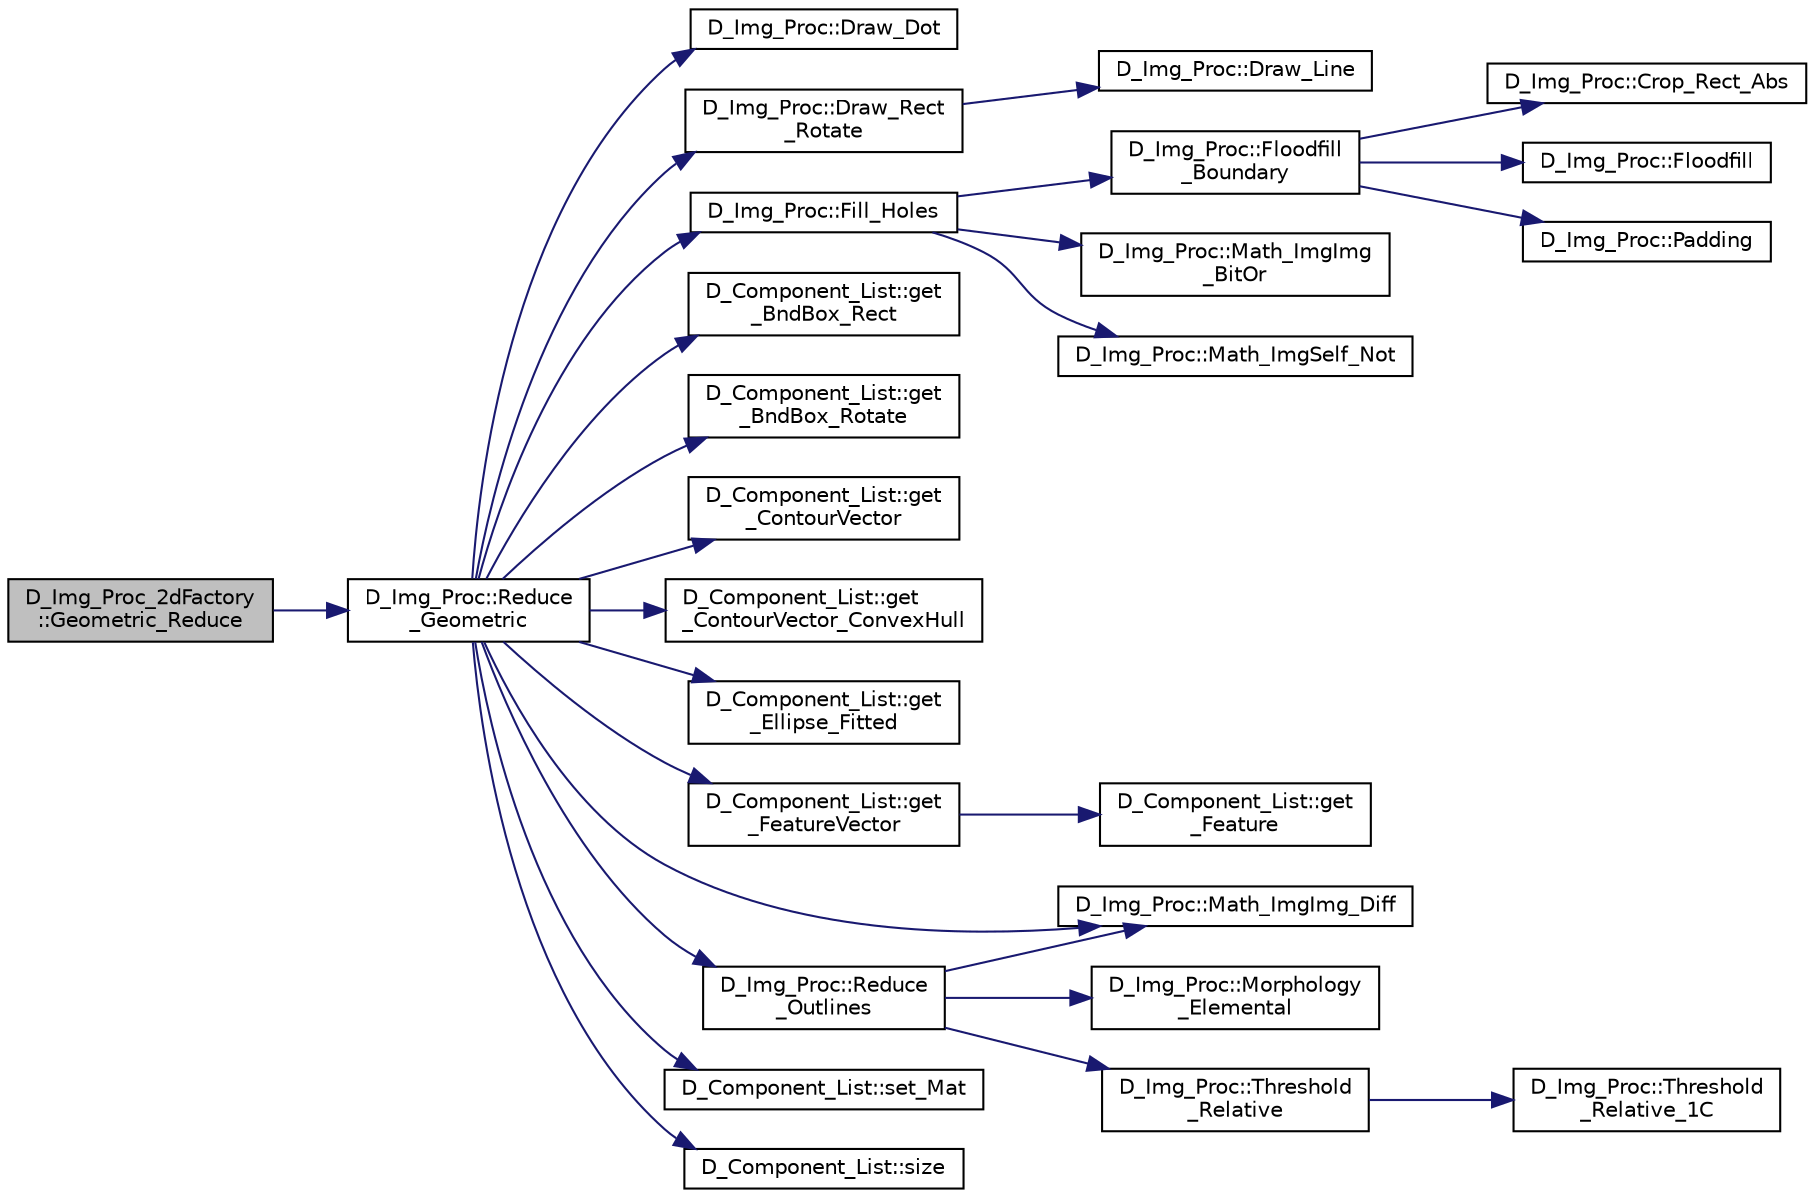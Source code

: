 digraph "D_Img_Proc_2dFactory::Geometric_Reduce"
{
 // LATEX_PDF_SIZE
  edge [fontname="Helvetica",fontsize="10",labelfontname="Helvetica",labelfontsize="10"];
  node [fontname="Helvetica",fontsize="10",shape=record];
  rankdir="LR";
  Node1 [label="D_Img_Proc_2dFactory\l::Geometric_Reduce",height=0.2,width=0.4,color="black", fillcolor="grey75", style="filled", fontcolor="black",tooltip=" "];
  Node1 -> Node2 [color="midnightblue",fontsize="10",style="solid"];
  Node2 [label="D_Img_Proc::Reduce\l_Geometric",height=0.2,width=0.4,color="black", fillcolor="white", style="filled",URL="$class_d___img___proc.html#af65dc229816da71c414ad09829e6afde",tooltip=" "];
  Node2 -> Node3 [color="midnightblue",fontsize="10",style="solid"];
  Node3 [label="D_Img_Proc::Draw_Dot",height=0.2,width=0.4,color="black", fillcolor="white", style="filled",URL="$class_d___img___proc.html#abe921e703560620725d50a23dc609a06",tooltip=" "];
  Node2 -> Node4 [color="midnightblue",fontsize="10",style="solid"];
  Node4 [label="D_Img_Proc::Draw_Rect\l_Rotate",height=0.2,width=0.4,color="black", fillcolor="white", style="filled",URL="$class_d___img___proc.html#af3cb1ff42d02d6e81aff0a0ba3850d2b",tooltip=" "];
  Node4 -> Node5 [color="midnightblue",fontsize="10",style="solid"];
  Node5 [label="D_Img_Proc::Draw_Line",height=0.2,width=0.4,color="black", fillcolor="white", style="filled",URL="$class_d___img___proc.html#ad3e6299e2de72041310ee0cbb31bec9d",tooltip=" "];
  Node2 -> Node6 [color="midnightblue",fontsize="10",style="solid"];
  Node6 [label="D_Img_Proc::Fill_Holes",height=0.2,width=0.4,color="black", fillcolor="white", style="filled",URL="$class_d___img___proc.html#a6ab5ab8317fa82ebeb23544e2512b1a3",tooltip=" "];
  Node6 -> Node7 [color="midnightblue",fontsize="10",style="solid"];
  Node7 [label="D_Img_Proc::Floodfill\l_Boundary",height=0.2,width=0.4,color="black", fillcolor="white", style="filled",URL="$class_d___img___proc.html#a530cd7a8040af81761aca214ca671694",tooltip=" "];
  Node7 -> Node8 [color="midnightblue",fontsize="10",style="solid"];
  Node8 [label="D_Img_Proc::Crop_Rect_Abs",height=0.2,width=0.4,color="black", fillcolor="white", style="filled",URL="$class_d___img___proc.html#a7d8de715a15ff62db57fdc8a2d86809f",tooltip=" "];
  Node7 -> Node9 [color="midnightblue",fontsize="10",style="solid"];
  Node9 [label="D_Img_Proc::Floodfill",height=0.2,width=0.4,color="black", fillcolor="white", style="filled",URL="$class_d___img___proc.html#a06675a5a2b2df6efe7870e06e85e4d59",tooltip=" "];
  Node7 -> Node10 [color="midnightblue",fontsize="10",style="solid"];
  Node10 [label="D_Img_Proc::Padding",height=0.2,width=0.4,color="black", fillcolor="white", style="filled",URL="$class_d___img___proc.html#a722d985072ba953a6fc7cfa100a0eaaf",tooltip=" "];
  Node6 -> Node11 [color="midnightblue",fontsize="10",style="solid"];
  Node11 [label="D_Img_Proc::Math_ImgImg\l_BitOr",height=0.2,width=0.4,color="black", fillcolor="white", style="filled",URL="$class_d___img___proc.html#a0cab11d546ef9a33b6925ce94a9e7959",tooltip=" "];
  Node6 -> Node12 [color="midnightblue",fontsize="10",style="solid"];
  Node12 [label="D_Img_Proc::Math_ImgSelf_Not",height=0.2,width=0.4,color="black", fillcolor="white", style="filled",URL="$class_d___img___proc.html#a16a22a2617292a637345bf93fcd7934f",tooltip=" "];
  Node2 -> Node13 [color="midnightblue",fontsize="10",style="solid"];
  Node13 [label="D_Component_List::get\l_BndBox_Rect",height=0.2,width=0.4,color="black", fillcolor="white", style="filled",URL="$class_d___component___list.html#a9c6a949d30c9fc70668e4530be83fa2a",tooltip=" "];
  Node2 -> Node14 [color="midnightblue",fontsize="10",style="solid"];
  Node14 [label="D_Component_List::get\l_BndBox_Rotate",height=0.2,width=0.4,color="black", fillcolor="white", style="filled",URL="$class_d___component___list.html#a7ff03290e8aa872a6617d9656aa27a59",tooltip=" "];
  Node2 -> Node15 [color="midnightblue",fontsize="10",style="solid"];
  Node15 [label="D_Component_List::get\l_ContourVector",height=0.2,width=0.4,color="black", fillcolor="white", style="filled",URL="$class_d___component___list.html#a541be355088e7cdfd90a372e2416bfa4",tooltip=" "];
  Node2 -> Node16 [color="midnightblue",fontsize="10",style="solid"];
  Node16 [label="D_Component_List::get\l_ContourVector_ConvexHull",height=0.2,width=0.4,color="black", fillcolor="white", style="filled",URL="$class_d___component___list.html#ad4d5f2ce0bced013431f32d266f168fc",tooltip=" "];
  Node2 -> Node17 [color="midnightblue",fontsize="10",style="solid"];
  Node17 [label="D_Component_List::get\l_Ellipse_Fitted",height=0.2,width=0.4,color="black", fillcolor="white", style="filled",URL="$class_d___component___list.html#a7addc7e997e317587015249a47f295bf",tooltip=" "];
  Node2 -> Node18 [color="midnightblue",fontsize="10",style="solid"];
  Node18 [label="D_Component_List::get\l_FeatureVector",height=0.2,width=0.4,color="black", fillcolor="white", style="filled",URL="$class_d___component___list.html#a00b58de3ecb2de42496fff3ef4b941a2",tooltip=" "];
  Node18 -> Node19 [color="midnightblue",fontsize="10",style="solid"];
  Node19 [label="D_Component_List::get\l_Feature",height=0.2,width=0.4,color="black", fillcolor="white", style="filled",URL="$class_d___component___list.html#ac2d0aaf98eaa50836b2b4f9e3b7097f2",tooltip=" "];
  Node2 -> Node20 [color="midnightblue",fontsize="10",style="solid"];
  Node20 [label="D_Img_Proc::Math_ImgImg_Diff",height=0.2,width=0.4,color="black", fillcolor="white", style="filled",URL="$class_d___img___proc.html#a8cec240aafb98fc67d6d1d2ca15a1b35",tooltip=" "];
  Node2 -> Node21 [color="midnightblue",fontsize="10",style="solid"];
  Node21 [label="D_Img_Proc::Reduce\l_Outlines",height=0.2,width=0.4,color="black", fillcolor="white", style="filled",URL="$class_d___img___proc.html#a805023a617f6e7194aa92707cba1da38",tooltip=" "];
  Node21 -> Node20 [color="midnightblue",fontsize="10",style="solid"];
  Node21 -> Node22 [color="midnightblue",fontsize="10",style="solid"];
  Node22 [label="D_Img_Proc::Morphology\l_Elemental",height=0.2,width=0.4,color="black", fillcolor="white", style="filled",URL="$class_d___img___proc.html#a4210f59c80b73b231d9212964a765e54",tooltip=" "];
  Node21 -> Node23 [color="midnightblue",fontsize="10",style="solid"];
  Node23 [label="D_Img_Proc::Threshold\l_Relative",height=0.2,width=0.4,color="black", fillcolor="white", style="filled",URL="$class_d___img___proc.html#ade0b97046bbfed1c2845187ddcaa3170",tooltip=" "];
  Node23 -> Node24 [color="midnightblue",fontsize="10",style="solid"];
  Node24 [label="D_Img_Proc::Threshold\l_Relative_1C",height=0.2,width=0.4,color="black", fillcolor="white", style="filled",URL="$class_d___img___proc.html#aff15ef3cbf283127b155144cb4723ec3",tooltip=" "];
  Node2 -> Node25 [color="midnightblue",fontsize="10",style="solid"];
  Node25 [label="D_Component_List::set_Mat",height=0.2,width=0.4,color="black", fillcolor="white", style="filled",URL="$class_d___component___list.html#ae6c31cc0df881423def2950e72306c29",tooltip=" "];
  Node2 -> Node26 [color="midnightblue",fontsize="10",style="solid"];
  Node26 [label="D_Component_List::size",height=0.2,width=0.4,color="black", fillcolor="white", style="filled",URL="$class_d___component___list.html#a39d1b2ce304399503e229f83e3f4e6f4",tooltip=" "];
}
